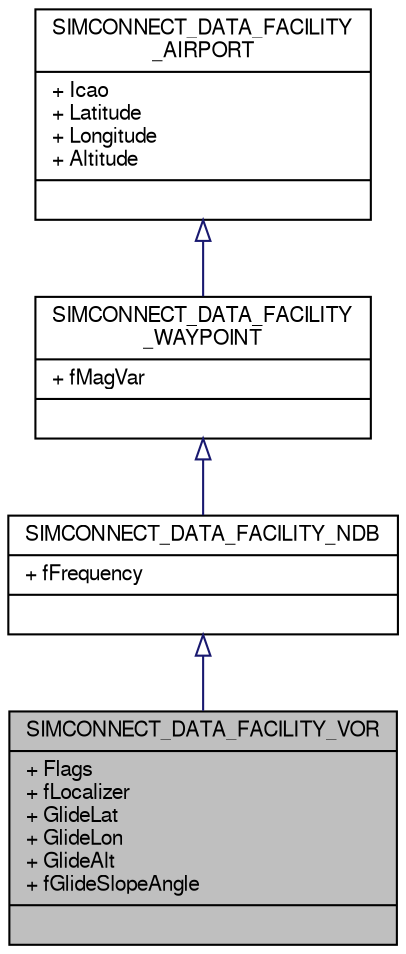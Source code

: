 digraph "SIMCONNECT_DATA_FACILITY_VOR"
{
  bgcolor="transparent";
  edge [fontname="FreeSans",fontsize="10",labelfontname="FreeSans",labelfontsize="10"];
  node [fontname="FreeSans",fontsize="10",shape=record];
  Node1 [label="{SIMCONNECT_DATA_FACILITY_VOR\n|+ Flags\l+ fLocalizer\l+ GlideLat\l+ GlideLon\l+ GlideAlt\l+ fGlideSlopeAngle\l|}",height=0.2,width=0.4,color="black", fillcolor="grey75", style="filled" fontcolor="black"];
  Node2 -> Node1 [dir="back",color="midnightblue",fontsize="10",style="solid",arrowtail="onormal",fontname="FreeSans"];
  Node2 [label="{SIMCONNECT_DATA_FACILITY_NDB\n|+ fFrequency\l|}",height=0.2,width=0.4,color="black",URL="$structSIMCONNECT__DATA__FACILITY__NDB.html"];
  Node3 -> Node2 [dir="back",color="midnightblue",fontsize="10",style="solid",arrowtail="onormal",fontname="FreeSans"];
  Node3 [label="{SIMCONNECT_DATA_FACILITY\l_WAYPOINT\n|+ fMagVar\l|}",height=0.2,width=0.4,color="black",URL="$structSIMCONNECT__DATA__FACILITY__WAYPOINT.html"];
  Node4 -> Node3 [dir="back",color="midnightblue",fontsize="10",style="solid",arrowtail="onormal",fontname="FreeSans"];
  Node4 [label="{SIMCONNECT_DATA_FACILITY\l_AIRPORT\n|+ Icao\l+ Latitude\l+ Longitude\l+ Altitude\l|}",height=0.2,width=0.4,color="black",URL="$structSIMCONNECT__DATA__FACILITY__AIRPORT.html"];
}
